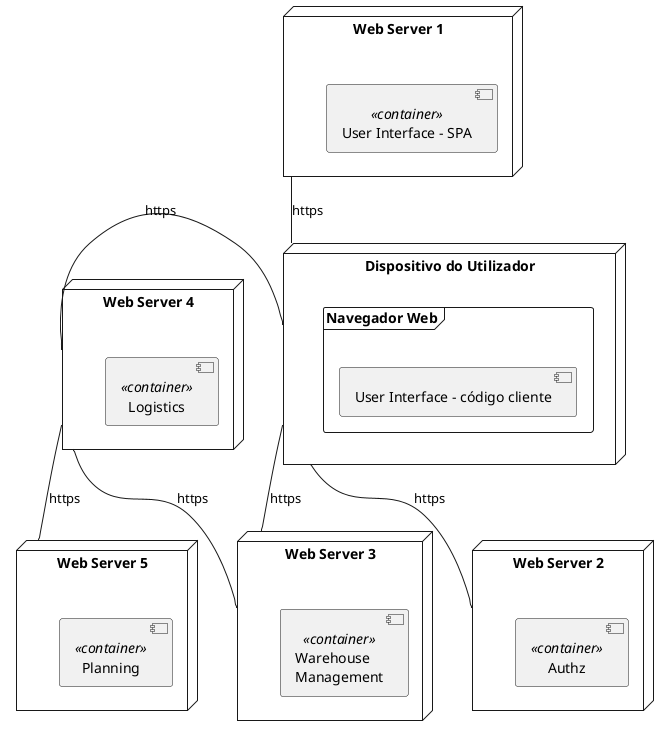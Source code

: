 @startuml

node "Dispositivo do Utilizador" as U {
  frame "Navegador Web" {
    component [User Interface - código cliente]
  } 
}

node "Web Server 1" as H {
	component [User Interface - SPA] <<container>>
}

node "Web Server 2" as A {
	component [Authz] <<container>>
}

node "Web Server 3" as W {
	component [Warehouse\nManagement] <<container>>
}

node "Web Server 4" as L {
	component [Logistics] <<container>>
}

node "Web Server 5" as P {
	component [Planning] <<container>>
}

H -- U: https
U -down- A: https
U -- W: https
U -left- L: https
L -- P: https
L -- W: https

@enduml
